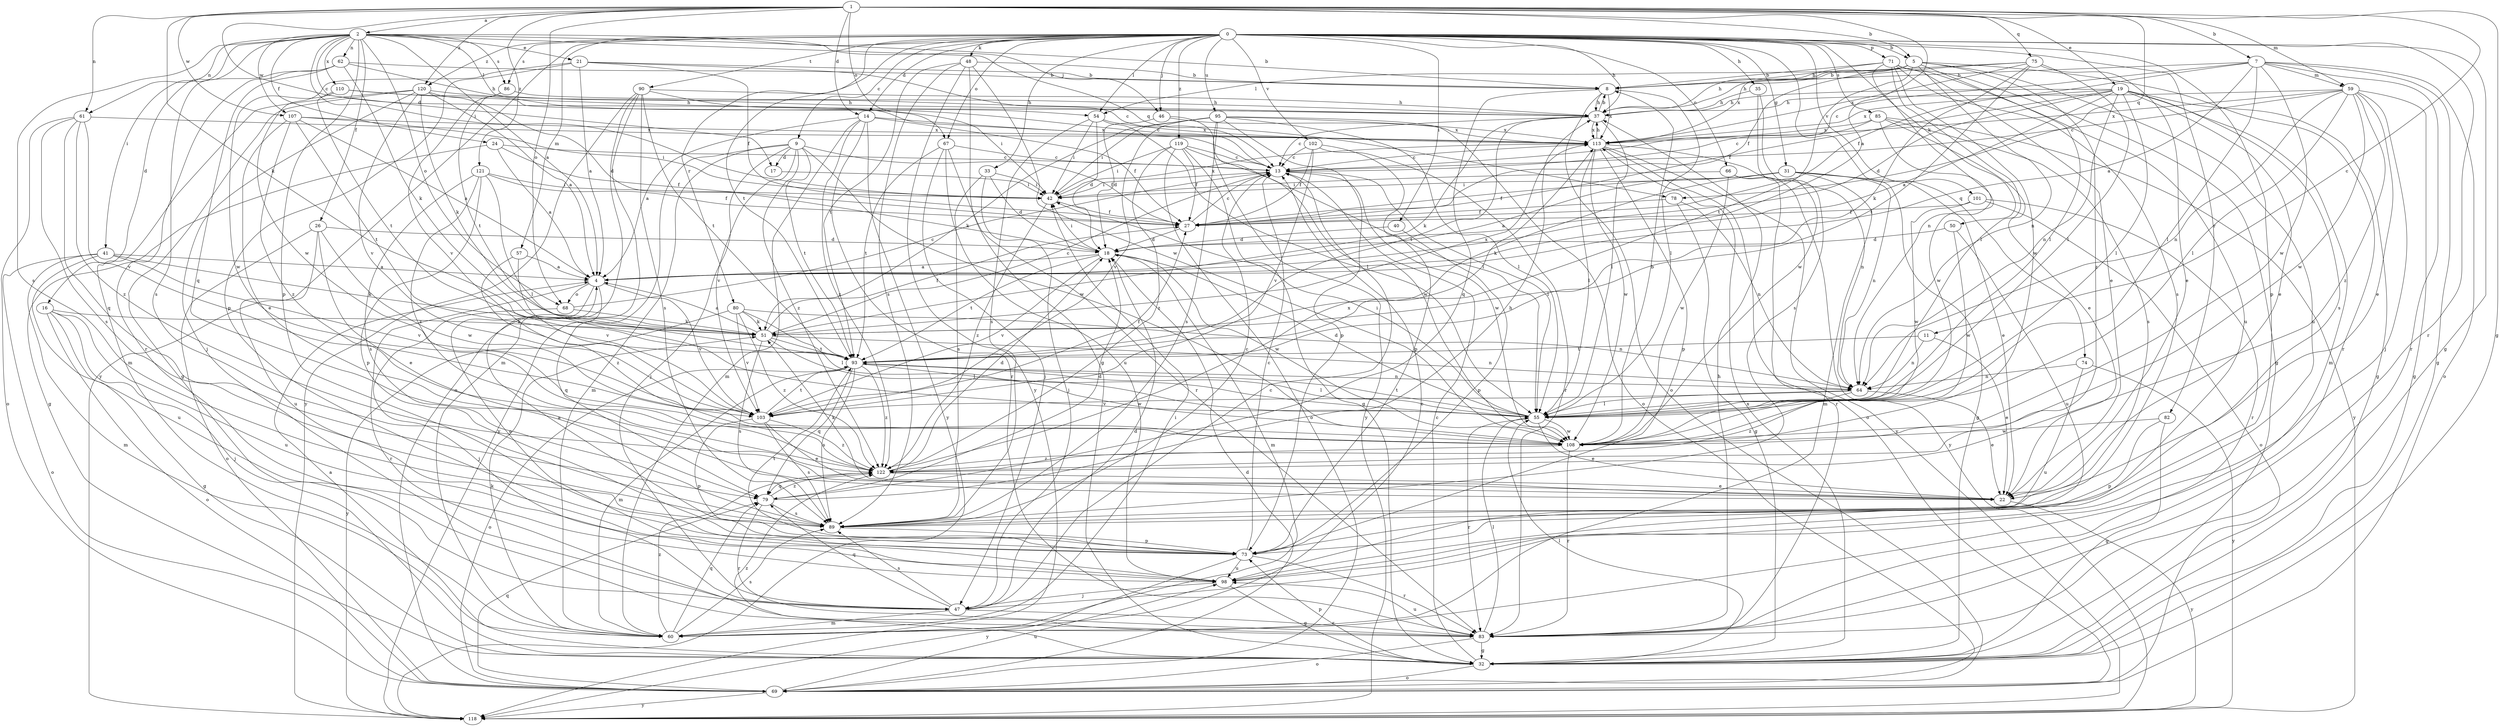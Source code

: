 strict digraph  {
0;
1;
2;
4;
5;
7;
8;
9;
11;
13;
14;
16;
17;
18;
19;
21;
22;
24;
26;
27;
31;
32;
33;
35;
37;
40;
41;
42;
46;
47;
48;
50;
51;
54;
55;
57;
59;
60;
61;
62;
64;
66;
67;
68;
69;
71;
73;
74;
75;
78;
79;
80;
82;
83;
85;
86;
89;
90;
93;
95;
98;
101;
102;
103;
107;
108;
110;
113;
118;
119;
120;
121;
122;
0 -> 5  [label=b];
0 -> 9  [label=c];
0 -> 14  [label=d];
0 -> 31  [label=g];
0 -> 32  [label=g];
0 -> 33  [label=h];
0 -> 35  [label=h];
0 -> 37  [label=h];
0 -> 40  [label=i];
0 -> 46  [label=j];
0 -> 48  [label=k];
0 -> 50  [label=k];
0 -> 54  [label=l];
0 -> 57  [label=m];
0 -> 66  [label=o];
0 -> 67  [label=o];
0 -> 71  [label=p];
0 -> 73  [label=p];
0 -> 74  [label=q];
0 -> 80  [label=r];
0 -> 82  [label=r];
0 -> 83  [label=r];
0 -> 85  [label=s];
0 -> 86  [label=s];
0 -> 90  [label=t];
0 -> 93  [label=t];
0 -> 95  [label=u];
0 -> 101  [label=v];
0 -> 102  [label=v];
0 -> 118  [label=y];
0 -> 119  [label=z];
0 -> 120  [label=z];
1 -> 2  [label=a];
1 -> 4  [label=a];
1 -> 5  [label=b];
1 -> 7  [label=b];
1 -> 11  [label=c];
1 -> 13  [label=c];
1 -> 14  [label=d];
1 -> 19  [label=e];
1 -> 32  [label=g];
1 -> 51  [label=k];
1 -> 59  [label=m];
1 -> 61  [label=n];
1 -> 67  [label=o];
1 -> 68  [label=o];
1 -> 75  [label=q];
1 -> 78  [label=q];
1 -> 107  [label=w];
1 -> 120  [label=z];
1 -> 121  [label=z];
2 -> 4  [label=a];
2 -> 8  [label=b];
2 -> 16  [label=d];
2 -> 17  [label=d];
2 -> 21  [label=e];
2 -> 24  [label=f];
2 -> 26  [label=f];
2 -> 41  [label=i];
2 -> 42  [label=i];
2 -> 46  [label=j];
2 -> 54  [label=l];
2 -> 61  [label=n];
2 -> 62  [label=n];
2 -> 68  [label=o];
2 -> 73  [label=p];
2 -> 78  [label=q];
2 -> 86  [label=s];
2 -> 89  [label=s];
2 -> 107  [label=w];
2 -> 110  [label=x];
4 -> 68  [label=o];
4 -> 79  [label=q];
4 -> 83  [label=r];
4 -> 98  [label=u];
4 -> 103  [label=v];
5 -> 8  [label=b];
5 -> 27  [label=f];
5 -> 54  [label=l];
5 -> 55  [label=l];
5 -> 64  [label=n];
5 -> 83  [label=r];
5 -> 93  [label=t];
5 -> 98  [label=u];
5 -> 113  [label=x];
5 -> 122  [label=z];
7 -> 4  [label=a];
7 -> 8  [label=b];
7 -> 13  [label=c];
7 -> 27  [label=f];
7 -> 32  [label=g];
7 -> 55  [label=l];
7 -> 59  [label=m];
7 -> 69  [label=o];
7 -> 83  [label=r];
7 -> 108  [label=w];
8 -> 37  [label=h];
8 -> 55  [label=l];
8 -> 69  [label=o];
8 -> 79  [label=q];
8 -> 113  [label=x];
9 -> 17  [label=d];
9 -> 27  [label=f];
9 -> 47  [label=j];
9 -> 60  [label=m];
9 -> 93  [label=t];
9 -> 103  [label=v];
9 -> 108  [label=w];
9 -> 118  [label=y];
9 -> 122  [label=z];
11 -> 22  [label=e];
11 -> 64  [label=n];
11 -> 93  [label=t];
13 -> 42  [label=i];
13 -> 55  [label=l];
13 -> 108  [label=w];
14 -> 4  [label=a];
14 -> 27  [label=f];
14 -> 60  [label=m];
14 -> 83  [label=r];
14 -> 113  [label=x];
14 -> 118  [label=y];
14 -> 122  [label=z];
16 -> 32  [label=g];
16 -> 47  [label=j];
16 -> 51  [label=k];
16 -> 69  [label=o];
16 -> 98  [label=u];
17 -> 42  [label=i];
18 -> 4  [label=a];
18 -> 42  [label=i];
18 -> 60  [label=m];
18 -> 93  [label=t];
18 -> 103  [label=v];
18 -> 108  [label=w];
19 -> 4  [label=a];
19 -> 18  [label=d];
19 -> 22  [label=e];
19 -> 27  [label=f];
19 -> 32  [label=g];
19 -> 37  [label=h];
19 -> 55  [label=l];
19 -> 60  [label=m];
19 -> 64  [label=n];
19 -> 89  [label=s];
19 -> 113  [label=x];
21 -> 4  [label=a];
21 -> 8  [label=b];
21 -> 13  [label=c];
21 -> 27  [label=f];
21 -> 73  [label=p];
21 -> 108  [label=w];
22 -> 51  [label=k];
22 -> 118  [label=y];
24 -> 4  [label=a];
24 -> 13  [label=c];
24 -> 27  [label=f];
24 -> 32  [label=g];
26 -> 18  [label=d];
26 -> 22  [label=e];
26 -> 69  [label=o];
26 -> 98  [label=u];
26 -> 108  [label=w];
27 -> 13  [label=c];
27 -> 18  [label=d];
31 -> 4  [label=a];
31 -> 22  [label=e];
31 -> 27  [label=f];
31 -> 32  [label=g];
31 -> 42  [label=i];
31 -> 51  [label=k];
31 -> 60  [label=m];
31 -> 64  [label=n];
32 -> 4  [label=a];
32 -> 13  [label=c];
32 -> 55  [label=l];
32 -> 69  [label=o];
32 -> 73  [label=p];
32 -> 113  [label=x];
32 -> 122  [label=z];
33 -> 18  [label=d];
33 -> 42  [label=i];
33 -> 47  [label=j];
33 -> 89  [label=s];
35 -> 37  [label=h];
35 -> 89  [label=s];
35 -> 108  [label=w];
37 -> 8  [label=b];
37 -> 13  [label=c];
37 -> 51  [label=k];
37 -> 55  [label=l];
37 -> 93  [label=t];
37 -> 113  [label=x];
40 -> 18  [label=d];
40 -> 73  [label=p];
41 -> 4  [label=a];
41 -> 51  [label=k];
41 -> 60  [label=m];
41 -> 69  [label=o];
41 -> 98  [label=u];
41 -> 103  [label=v];
42 -> 27  [label=f];
42 -> 113  [label=x];
42 -> 122  [label=z];
46 -> 18  [label=d];
46 -> 55  [label=l];
46 -> 113  [label=x];
47 -> 13  [label=c];
47 -> 18  [label=d];
47 -> 60  [label=m];
47 -> 79  [label=q];
47 -> 83  [label=r];
47 -> 89  [label=s];
48 -> 8  [label=b];
48 -> 32  [label=g];
48 -> 89  [label=s];
48 -> 93  [label=t];
48 -> 108  [label=w];
48 -> 118  [label=y];
50 -> 18  [label=d];
50 -> 98  [label=u];
50 -> 108  [label=w];
51 -> 4  [label=a];
51 -> 13  [label=c];
51 -> 27  [label=f];
51 -> 55  [label=l];
51 -> 64  [label=n];
51 -> 89  [label=s];
51 -> 93  [label=t];
51 -> 113  [label=x];
54 -> 18  [label=d];
54 -> 42  [label=i];
54 -> 55  [label=l];
54 -> 89  [label=s];
54 -> 113  [label=x];
55 -> 18  [label=d];
55 -> 22  [label=e];
55 -> 42  [label=i];
55 -> 83  [label=r];
55 -> 93  [label=t];
55 -> 108  [label=w];
57 -> 4  [label=a];
57 -> 103  [label=v];
57 -> 122  [label=z];
59 -> 13  [label=c];
59 -> 22  [label=e];
59 -> 32  [label=g];
59 -> 37  [label=h];
59 -> 47  [label=j];
59 -> 55  [label=l];
59 -> 64  [label=n];
59 -> 108  [label=w];
59 -> 113  [label=x];
59 -> 122  [label=z];
60 -> 13  [label=c];
60 -> 42  [label=i];
60 -> 51  [label=k];
60 -> 79  [label=q];
60 -> 89  [label=s];
60 -> 122  [label=z];
61 -> 69  [label=o];
61 -> 79  [label=q];
61 -> 89  [label=s];
61 -> 103  [label=v];
61 -> 113  [label=x];
61 -> 122  [label=z];
62 -> 8  [label=b];
62 -> 37  [label=h];
62 -> 51  [label=k];
62 -> 79  [label=q];
62 -> 83  [label=r];
62 -> 89  [label=s];
64 -> 22  [label=e];
64 -> 55  [label=l];
64 -> 103  [label=v];
64 -> 122  [label=z];
66 -> 42  [label=i];
66 -> 83  [label=r];
66 -> 108  [label=w];
66 -> 118  [label=y];
67 -> 13  [label=c];
67 -> 47  [label=j];
67 -> 83  [label=r];
67 -> 93  [label=t];
67 -> 98  [label=u];
68 -> 13  [label=c];
68 -> 47  [label=j];
68 -> 51  [label=k];
69 -> 18  [label=d];
69 -> 79  [label=q];
69 -> 98  [label=u];
69 -> 118  [label=y];
71 -> 8  [label=b];
71 -> 22  [label=e];
71 -> 32  [label=g];
71 -> 37  [label=h];
71 -> 55  [label=l];
71 -> 64  [label=n];
71 -> 89  [label=s];
71 -> 98  [label=u];
71 -> 108  [label=w];
73 -> 4  [label=a];
73 -> 13  [label=c];
73 -> 83  [label=r];
73 -> 93  [label=t];
73 -> 98  [label=u];
73 -> 118  [label=y];
74 -> 64  [label=n];
74 -> 98  [label=u];
74 -> 118  [label=y];
75 -> 8  [label=b];
75 -> 22  [label=e];
75 -> 37  [label=h];
75 -> 51  [label=k];
75 -> 55  [label=l];
75 -> 93  [label=t];
75 -> 113  [label=x];
78 -> 27  [label=f];
78 -> 32  [label=g];
78 -> 64  [label=n];
79 -> 18  [label=d];
79 -> 37  [label=h];
79 -> 83  [label=r];
79 -> 89  [label=s];
79 -> 122  [label=z];
80 -> 51  [label=k];
80 -> 55  [label=l];
80 -> 64  [label=n];
80 -> 103  [label=v];
80 -> 118  [label=y];
80 -> 122  [label=z];
82 -> 32  [label=g];
82 -> 73  [label=p];
82 -> 108  [label=w];
83 -> 32  [label=g];
83 -> 37  [label=h];
83 -> 55  [label=l];
83 -> 69  [label=o];
83 -> 98  [label=u];
85 -> 13  [label=c];
85 -> 22  [label=e];
85 -> 89  [label=s];
85 -> 108  [label=w];
85 -> 113  [label=x];
85 -> 118  [label=y];
86 -> 37  [label=h];
86 -> 93  [label=t];
86 -> 103  [label=v];
89 -> 13  [label=c];
89 -> 73  [label=p];
90 -> 37  [label=h];
90 -> 42  [label=i];
90 -> 60  [label=m];
90 -> 69  [label=o];
90 -> 89  [label=s];
90 -> 93  [label=t];
90 -> 118  [label=y];
93 -> 55  [label=l];
93 -> 60  [label=m];
93 -> 64  [label=n];
93 -> 69  [label=o];
93 -> 79  [label=q];
93 -> 89  [label=s];
93 -> 108  [label=w];
93 -> 122  [label=z];
95 -> 42  [label=i];
95 -> 51  [label=k];
95 -> 55  [label=l];
95 -> 69  [label=o];
95 -> 73  [label=p];
95 -> 89  [label=s];
95 -> 103  [label=v];
95 -> 113  [label=x];
95 -> 118  [label=y];
98 -> 32  [label=g];
98 -> 47  [label=j];
101 -> 27  [label=f];
101 -> 69  [label=o];
101 -> 83  [label=r];
101 -> 108  [label=w];
102 -> 13  [label=c];
102 -> 27  [label=f];
102 -> 73  [label=p];
102 -> 83  [label=r];
102 -> 103  [label=v];
103 -> 22  [label=e];
103 -> 27  [label=f];
103 -> 73  [label=p];
103 -> 89  [label=s];
103 -> 93  [label=t];
103 -> 122  [label=z];
107 -> 4  [label=a];
107 -> 22  [label=e];
107 -> 42  [label=i];
107 -> 93  [label=t];
107 -> 113  [label=x];
107 -> 122  [label=z];
108 -> 8  [label=b];
108 -> 83  [label=r];
108 -> 122  [label=z];
110 -> 13  [label=c];
110 -> 37  [label=h];
110 -> 93  [label=t];
110 -> 108  [label=w];
113 -> 13  [label=c];
113 -> 37  [label=h];
113 -> 55  [label=l];
113 -> 64  [label=n];
113 -> 69  [label=o];
113 -> 73  [label=p];
113 -> 108  [label=w];
113 -> 118  [label=y];
119 -> 13  [label=c];
119 -> 27  [label=f];
119 -> 32  [label=g];
119 -> 42  [label=i];
119 -> 69  [label=o];
119 -> 108  [label=w];
119 -> 122  [label=z];
120 -> 4  [label=a];
120 -> 18  [label=d];
120 -> 32  [label=g];
120 -> 37  [label=h];
120 -> 47  [label=j];
120 -> 51  [label=k];
120 -> 60  [label=m];
120 -> 103  [label=v];
121 -> 27  [label=f];
121 -> 42  [label=i];
121 -> 55  [label=l];
121 -> 73  [label=p];
121 -> 89  [label=s];
121 -> 122  [label=z];
122 -> 18  [label=d];
122 -> 22  [label=e];
122 -> 79  [label=q];
122 -> 113  [label=x];
}
